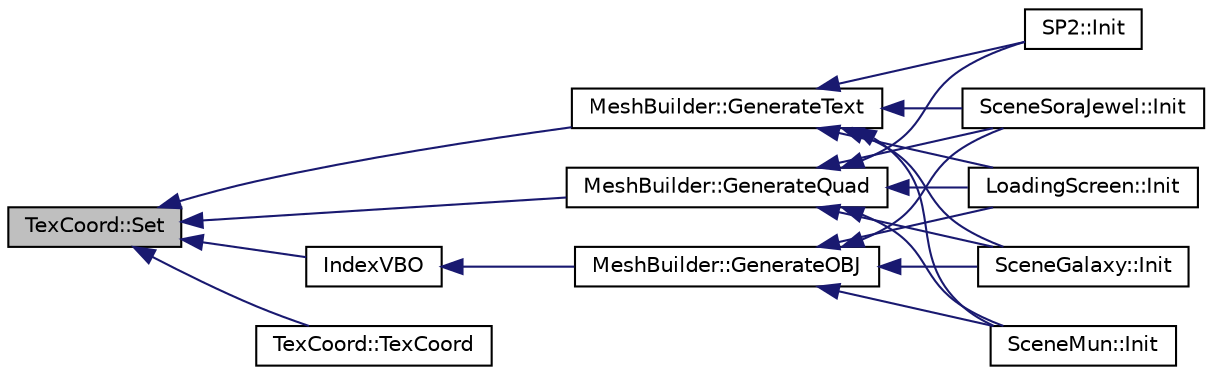 digraph "TexCoord::Set"
{
  bgcolor="transparent";
  edge [fontname="Helvetica",fontsize="10",labelfontname="Helvetica",labelfontsize="10"];
  node [fontname="Helvetica",fontsize="10",shape=record];
  rankdir="LR";
  Node1 [label="TexCoord::Set",height=0.2,width=0.4,color="black", fillcolor="grey75", style="filled", fontcolor="black"];
  Node1 -> Node2 [dir="back",color="midnightblue",fontsize="10",style="solid",fontname="Helvetica"];
  Node2 [label="MeshBuilder::GenerateQuad",height=0.2,width=0.4,color="black",URL="$classMeshBuilder.html#aa3751076aa9f74324d49a999a3c3fa55",tooltip="Generate the vertices of a quad; Use random color for each vertex Then generate the VBO/IBO and store..."];
  Node2 -> Node3 [dir="back",color="midnightblue",fontsize="10",style="solid",fontname="Helvetica"];
  Node3 [label="SP2::Init",height=0.2,width=0.4,color="black",URL="$classSP2.html#a8669c489b6a968f367a4610b254ac992",tooltip="SP2 main initializer function. "];
  Node2 -> Node4 [dir="back",color="midnightblue",fontsize="10",style="solid",fontname="Helvetica"];
  Node4 [label="LoadingScreen::Init",height=0.2,width=0.4,color="black",URL="$classLoadingScreen.html#a7fa77cff0af874a23c6043a80af09da3",tooltip="LoadingScreen main initializer function. "];
  Node2 -> Node5 [dir="back",color="midnightblue",fontsize="10",style="solid",fontname="Helvetica"];
  Node5 [label="SceneGalaxy::Init",height=0.2,width=0.4,color="black",URL="$classSceneGalaxy.html#aee7f7c80c0fcc156b5b6790822cb67e8",tooltip="Scene Galaxy main initializer function. "];
  Node2 -> Node6 [dir="back",color="midnightblue",fontsize="10",style="solid",fontname="Helvetica"];
  Node6 [label="SceneMun::Init",height=0.2,width=0.4,color="black",URL="$classSceneMun.html#a5eec44c082c3ce5c0aa99c16edebaca2",tooltip="Main initialiser function for SceneMun. "];
  Node2 -> Node7 [dir="back",color="midnightblue",fontsize="10",style="solid",fontname="Helvetica"];
  Node7 [label="SceneSoraJewel::Init",height=0.2,width=0.4,color="black",URL="$classSceneSoraJewel.html#abbbb6e7033bb2bac25db0d27738cbc2c",tooltip="This function initialises everything needed for the scene. "];
  Node1 -> Node8 [dir="back",color="midnightblue",fontsize="10",style="solid",fontname="Helvetica"];
  Node8 [label="MeshBuilder::GenerateText",height=0.2,width=0.4,color="black",URL="$classMeshBuilder.html#aac7c87881dbc08f8d41f2068e0f40c76"];
  Node8 -> Node3 [dir="back",color="midnightblue",fontsize="10",style="solid",fontname="Helvetica"];
  Node8 -> Node4 [dir="back",color="midnightblue",fontsize="10",style="solid",fontname="Helvetica"];
  Node8 -> Node5 [dir="back",color="midnightblue",fontsize="10",style="solid",fontname="Helvetica"];
  Node8 -> Node6 [dir="back",color="midnightblue",fontsize="10",style="solid",fontname="Helvetica"];
  Node8 -> Node7 [dir="back",color="midnightblue",fontsize="10",style="solid",fontname="Helvetica"];
  Node1 -> Node9 [dir="back",color="midnightblue",fontsize="10",style="solid",fontname="Helvetica"];
  Node9 [label="IndexVBO",height=0.2,width=0.4,color="black",URL="$LoadOBJ_8h.html#aa99ef9426a57205ed8acb8f7d41f3bae"];
  Node9 -> Node10 [dir="back",color="midnightblue",fontsize="10",style="solid",fontname="Helvetica"];
  Node10 [label="MeshBuilder::GenerateOBJ",height=0.2,width=0.4,color="black",URL="$classMeshBuilder.html#aba87550d7726a610c911fbb977fd3575"];
  Node10 -> Node4 [dir="back",color="midnightblue",fontsize="10",style="solid",fontname="Helvetica"];
  Node10 -> Node5 [dir="back",color="midnightblue",fontsize="10",style="solid",fontname="Helvetica"];
  Node10 -> Node6 [dir="back",color="midnightblue",fontsize="10",style="solid",fontname="Helvetica"];
  Node10 -> Node7 [dir="back",color="midnightblue",fontsize="10",style="solid",fontname="Helvetica"];
  Node1 -> Node11 [dir="back",color="midnightblue",fontsize="10",style="solid",fontname="Helvetica"];
  Node11 [label="TexCoord::TexCoord",height=0.2,width=0.4,color="black",URL="$structTexCoord.html#adec9b45bb816162fe2f22a677ebfc11c"];
}
